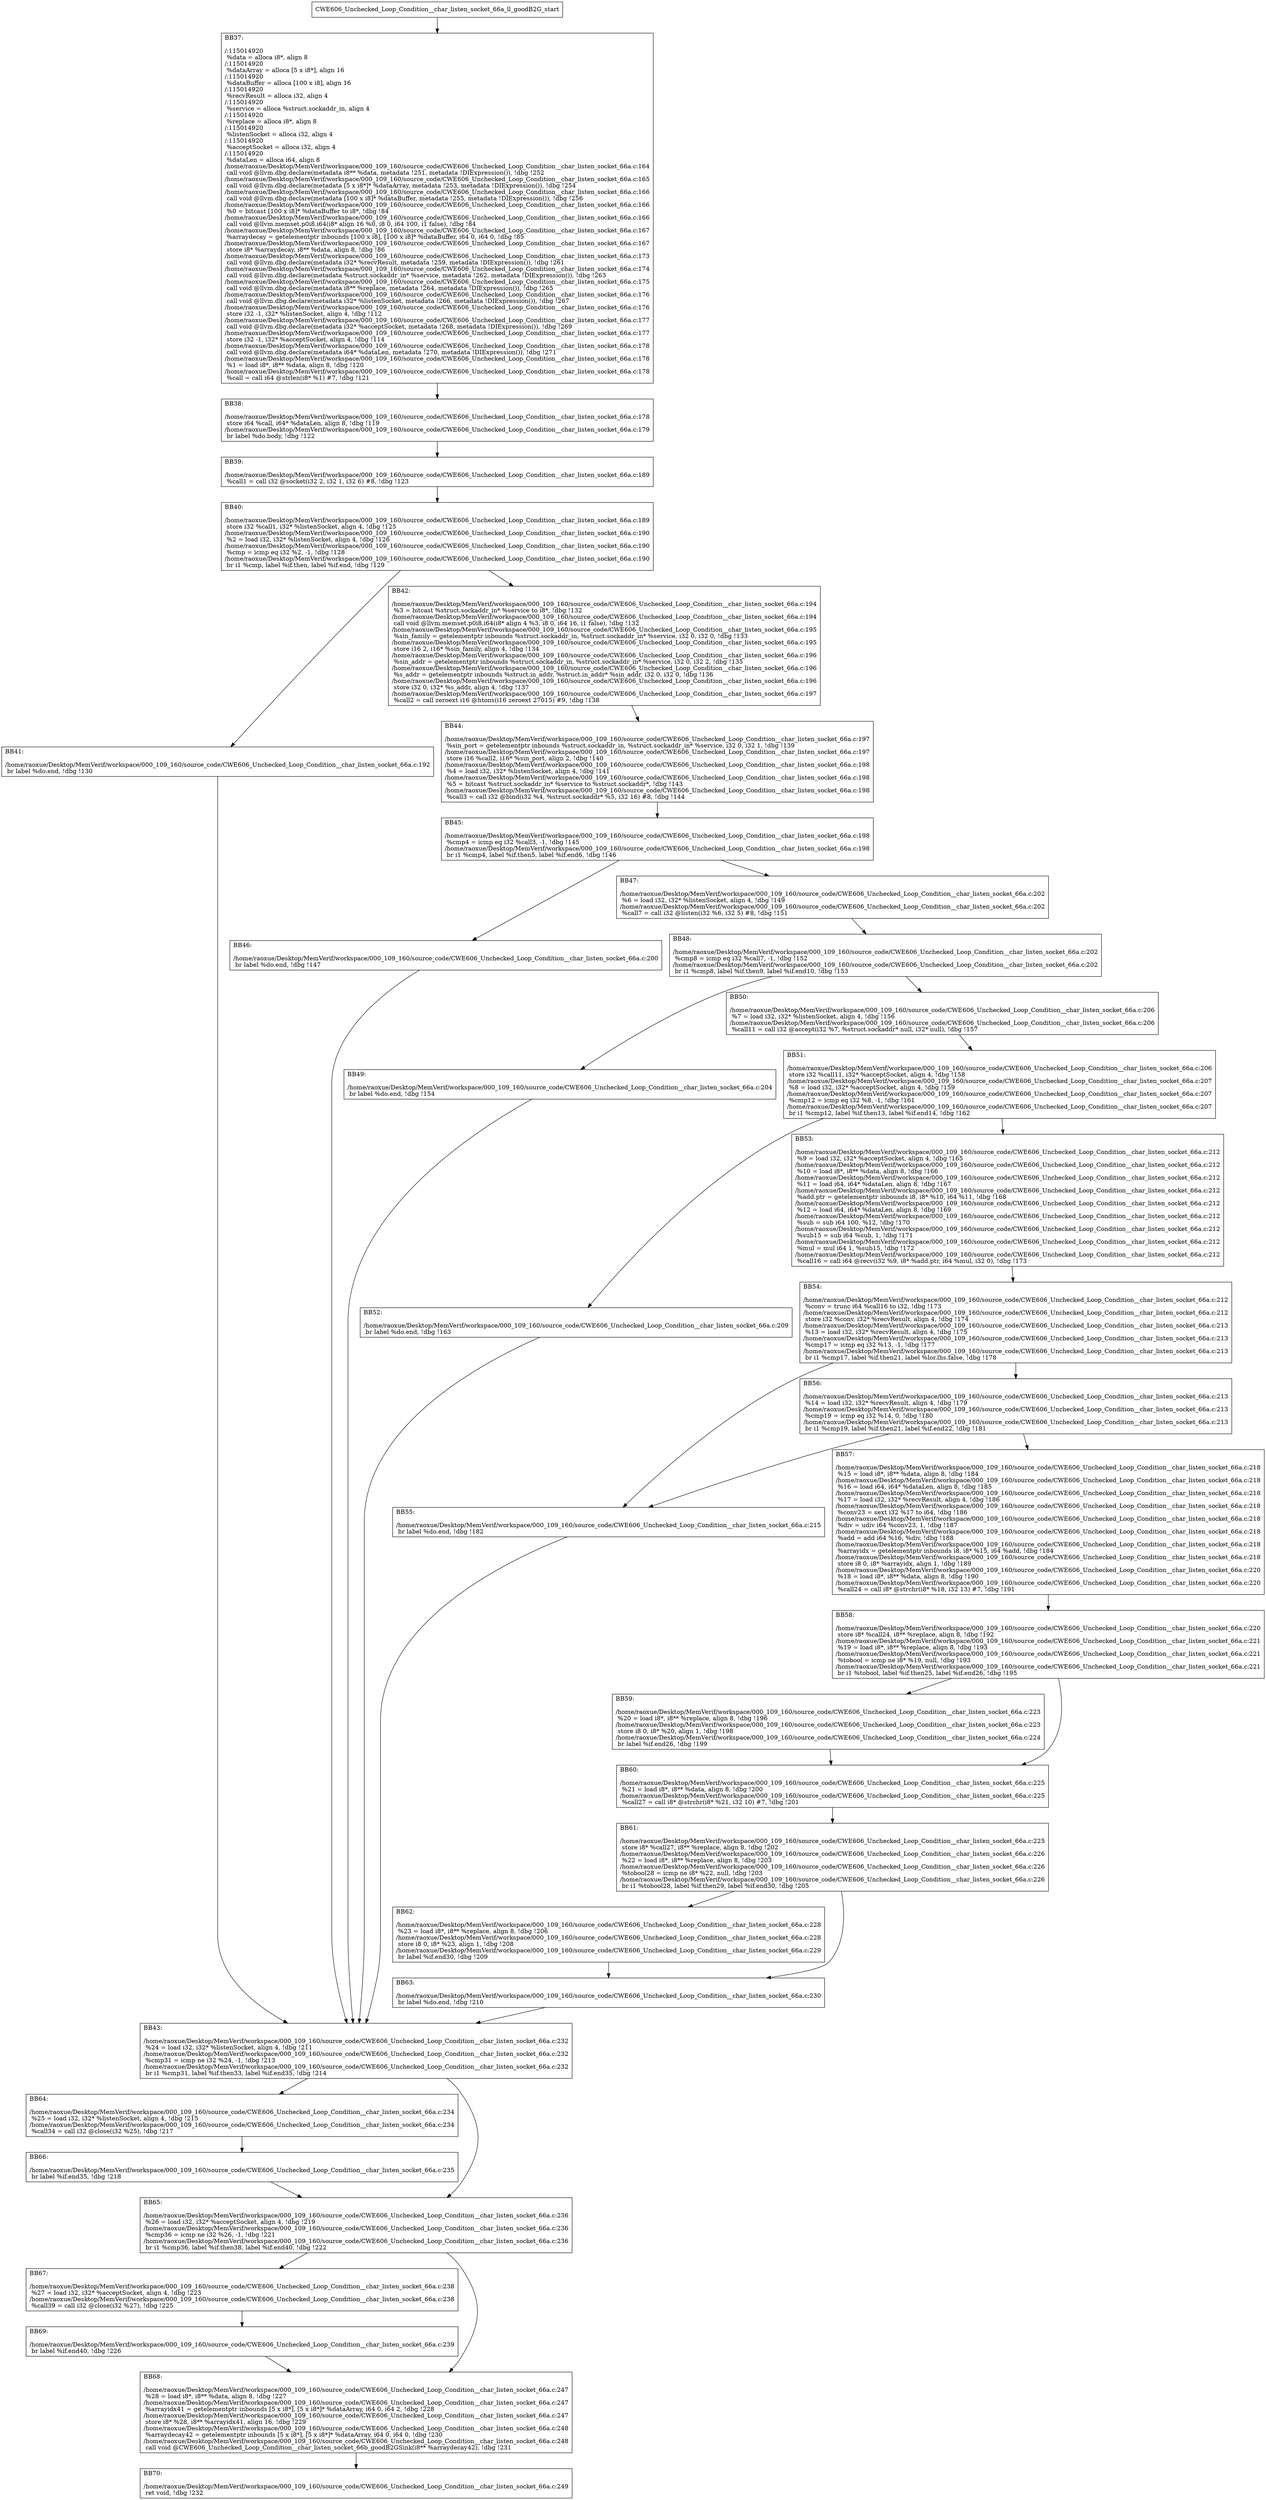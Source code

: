 digraph "CFG for'CWE606_Unchecked_Loop_Condition__char_listen_socket_66a_ll_goodB2G' function" {
	BBCWE606_Unchecked_Loop_Condition__char_listen_socket_66a_ll_goodB2G_start[shape=record,label="{CWE606_Unchecked_Loop_Condition__char_listen_socket_66a_ll_goodB2G_start}"];
	BBCWE606_Unchecked_Loop_Condition__char_listen_socket_66a_ll_goodB2G_start-> CWE606_Unchecked_Loop_Condition__char_listen_socket_66a_ll_goodB2GBB37;
	CWE606_Unchecked_Loop_Condition__char_listen_socket_66a_ll_goodB2GBB37 [shape=record, label="{BB37:\l\l/:115014920\l
  %data = alloca i8*, align 8\l
/:115014920\l
  %dataArray = alloca [5 x i8*], align 16\l
/:115014920\l
  %dataBuffer = alloca [100 x i8], align 16\l
/:115014920\l
  %recvResult = alloca i32, align 4\l
/:115014920\l
  %service = alloca %struct.sockaddr_in, align 4\l
/:115014920\l
  %replace = alloca i8*, align 8\l
/:115014920\l
  %listenSocket = alloca i32, align 4\l
/:115014920\l
  %acceptSocket = alloca i32, align 4\l
/:115014920\l
  %dataLen = alloca i64, align 8\l
/home/raoxue/Desktop/MemVerif/workspace/000_109_160/source_code/CWE606_Unchecked_Loop_Condition__char_listen_socket_66a.c:164\l
  call void @llvm.dbg.declare(metadata i8** %data, metadata !251, metadata !DIExpression()), !dbg !252\l
/home/raoxue/Desktop/MemVerif/workspace/000_109_160/source_code/CWE606_Unchecked_Loop_Condition__char_listen_socket_66a.c:165\l
  call void @llvm.dbg.declare(metadata [5 x i8*]* %dataArray, metadata !253, metadata !DIExpression()), !dbg !254\l
/home/raoxue/Desktop/MemVerif/workspace/000_109_160/source_code/CWE606_Unchecked_Loop_Condition__char_listen_socket_66a.c:166\l
  call void @llvm.dbg.declare(metadata [100 x i8]* %dataBuffer, metadata !255, metadata !DIExpression()), !dbg !256\l
/home/raoxue/Desktop/MemVerif/workspace/000_109_160/source_code/CWE606_Unchecked_Loop_Condition__char_listen_socket_66a.c:166\l
  %0 = bitcast [100 x i8]* %dataBuffer to i8*, !dbg !84\l
/home/raoxue/Desktop/MemVerif/workspace/000_109_160/source_code/CWE606_Unchecked_Loop_Condition__char_listen_socket_66a.c:166\l
  call void @llvm.memset.p0i8.i64(i8* align 16 %0, i8 0, i64 100, i1 false), !dbg !84\l
/home/raoxue/Desktop/MemVerif/workspace/000_109_160/source_code/CWE606_Unchecked_Loop_Condition__char_listen_socket_66a.c:167\l
  %arraydecay = getelementptr inbounds [100 x i8], [100 x i8]* %dataBuffer, i64 0, i64 0, !dbg !85\l
/home/raoxue/Desktop/MemVerif/workspace/000_109_160/source_code/CWE606_Unchecked_Loop_Condition__char_listen_socket_66a.c:167\l
  store i8* %arraydecay, i8** %data, align 8, !dbg !86\l
/home/raoxue/Desktop/MemVerif/workspace/000_109_160/source_code/CWE606_Unchecked_Loop_Condition__char_listen_socket_66a.c:173\l
  call void @llvm.dbg.declare(metadata i32* %recvResult, metadata !259, metadata !DIExpression()), !dbg !261\l
/home/raoxue/Desktop/MemVerif/workspace/000_109_160/source_code/CWE606_Unchecked_Loop_Condition__char_listen_socket_66a.c:174\l
  call void @llvm.dbg.declare(metadata %struct.sockaddr_in* %service, metadata !262, metadata !DIExpression()), !dbg !263\l
/home/raoxue/Desktop/MemVerif/workspace/000_109_160/source_code/CWE606_Unchecked_Loop_Condition__char_listen_socket_66a.c:175\l
  call void @llvm.dbg.declare(metadata i8** %replace, metadata !264, metadata !DIExpression()), !dbg !265\l
/home/raoxue/Desktop/MemVerif/workspace/000_109_160/source_code/CWE606_Unchecked_Loop_Condition__char_listen_socket_66a.c:176\l
  call void @llvm.dbg.declare(metadata i32* %listenSocket, metadata !266, metadata !DIExpression()), !dbg !267\l
/home/raoxue/Desktop/MemVerif/workspace/000_109_160/source_code/CWE606_Unchecked_Loop_Condition__char_listen_socket_66a.c:176\l
  store i32 -1, i32* %listenSocket, align 4, !dbg !112\l
/home/raoxue/Desktop/MemVerif/workspace/000_109_160/source_code/CWE606_Unchecked_Loop_Condition__char_listen_socket_66a.c:177\l
  call void @llvm.dbg.declare(metadata i32* %acceptSocket, metadata !268, metadata !DIExpression()), !dbg !269\l
/home/raoxue/Desktop/MemVerif/workspace/000_109_160/source_code/CWE606_Unchecked_Loop_Condition__char_listen_socket_66a.c:177\l
  store i32 -1, i32* %acceptSocket, align 4, !dbg !114\l
/home/raoxue/Desktop/MemVerif/workspace/000_109_160/source_code/CWE606_Unchecked_Loop_Condition__char_listen_socket_66a.c:178\l
  call void @llvm.dbg.declare(metadata i64* %dataLen, metadata !270, metadata !DIExpression()), !dbg !271\l
/home/raoxue/Desktop/MemVerif/workspace/000_109_160/source_code/CWE606_Unchecked_Loop_Condition__char_listen_socket_66a.c:178\l
  %1 = load i8*, i8** %data, align 8, !dbg !120\l
/home/raoxue/Desktop/MemVerif/workspace/000_109_160/source_code/CWE606_Unchecked_Loop_Condition__char_listen_socket_66a.c:178\l
  %call = call i64 @strlen(i8* %1) #7, !dbg !121\l
}"];
	CWE606_Unchecked_Loop_Condition__char_listen_socket_66a_ll_goodB2GBB37-> CWE606_Unchecked_Loop_Condition__char_listen_socket_66a_ll_goodB2GBB38;
	CWE606_Unchecked_Loop_Condition__char_listen_socket_66a_ll_goodB2GBB38 [shape=record, label="{BB38:\l\l/home/raoxue/Desktop/MemVerif/workspace/000_109_160/source_code/CWE606_Unchecked_Loop_Condition__char_listen_socket_66a.c:178\l
  store i64 %call, i64* %dataLen, align 8, !dbg !119\l
/home/raoxue/Desktop/MemVerif/workspace/000_109_160/source_code/CWE606_Unchecked_Loop_Condition__char_listen_socket_66a.c:179\l
  br label %do.body, !dbg !122\l
}"];
	CWE606_Unchecked_Loop_Condition__char_listen_socket_66a_ll_goodB2GBB38-> CWE606_Unchecked_Loop_Condition__char_listen_socket_66a_ll_goodB2GBB39;
	CWE606_Unchecked_Loop_Condition__char_listen_socket_66a_ll_goodB2GBB39 [shape=record, label="{BB39:\l\l/home/raoxue/Desktop/MemVerif/workspace/000_109_160/source_code/CWE606_Unchecked_Loop_Condition__char_listen_socket_66a.c:189\l
  %call1 = call i32 @socket(i32 2, i32 1, i32 6) #8, !dbg !123\l
}"];
	CWE606_Unchecked_Loop_Condition__char_listen_socket_66a_ll_goodB2GBB39-> CWE606_Unchecked_Loop_Condition__char_listen_socket_66a_ll_goodB2GBB40;
	CWE606_Unchecked_Loop_Condition__char_listen_socket_66a_ll_goodB2GBB40 [shape=record, label="{BB40:\l\l/home/raoxue/Desktop/MemVerif/workspace/000_109_160/source_code/CWE606_Unchecked_Loop_Condition__char_listen_socket_66a.c:189\l
  store i32 %call1, i32* %listenSocket, align 4, !dbg !125\l
/home/raoxue/Desktop/MemVerif/workspace/000_109_160/source_code/CWE606_Unchecked_Loop_Condition__char_listen_socket_66a.c:190\l
  %2 = load i32, i32* %listenSocket, align 4, !dbg !126\l
/home/raoxue/Desktop/MemVerif/workspace/000_109_160/source_code/CWE606_Unchecked_Loop_Condition__char_listen_socket_66a.c:190\l
  %cmp = icmp eq i32 %2, -1, !dbg !128\l
/home/raoxue/Desktop/MemVerif/workspace/000_109_160/source_code/CWE606_Unchecked_Loop_Condition__char_listen_socket_66a.c:190\l
  br i1 %cmp, label %if.then, label %if.end, !dbg !129\l
}"];
	CWE606_Unchecked_Loop_Condition__char_listen_socket_66a_ll_goodB2GBB40-> CWE606_Unchecked_Loop_Condition__char_listen_socket_66a_ll_goodB2GBB41;
	CWE606_Unchecked_Loop_Condition__char_listen_socket_66a_ll_goodB2GBB40-> CWE606_Unchecked_Loop_Condition__char_listen_socket_66a_ll_goodB2GBB42;
	CWE606_Unchecked_Loop_Condition__char_listen_socket_66a_ll_goodB2GBB41 [shape=record, label="{BB41:\l\l/home/raoxue/Desktop/MemVerif/workspace/000_109_160/source_code/CWE606_Unchecked_Loop_Condition__char_listen_socket_66a.c:192\l
  br label %do.end, !dbg !130\l
}"];
	CWE606_Unchecked_Loop_Condition__char_listen_socket_66a_ll_goodB2GBB41-> CWE606_Unchecked_Loop_Condition__char_listen_socket_66a_ll_goodB2GBB43;
	CWE606_Unchecked_Loop_Condition__char_listen_socket_66a_ll_goodB2GBB42 [shape=record, label="{BB42:\l\l/home/raoxue/Desktop/MemVerif/workspace/000_109_160/source_code/CWE606_Unchecked_Loop_Condition__char_listen_socket_66a.c:194\l
  %3 = bitcast %struct.sockaddr_in* %service to i8*, !dbg !132\l
/home/raoxue/Desktop/MemVerif/workspace/000_109_160/source_code/CWE606_Unchecked_Loop_Condition__char_listen_socket_66a.c:194\l
  call void @llvm.memset.p0i8.i64(i8* align 4 %3, i8 0, i64 16, i1 false), !dbg !132\l
/home/raoxue/Desktop/MemVerif/workspace/000_109_160/source_code/CWE606_Unchecked_Loop_Condition__char_listen_socket_66a.c:195\l
  %sin_family = getelementptr inbounds %struct.sockaddr_in, %struct.sockaddr_in* %service, i32 0, i32 0, !dbg !133\l
/home/raoxue/Desktop/MemVerif/workspace/000_109_160/source_code/CWE606_Unchecked_Loop_Condition__char_listen_socket_66a.c:195\l
  store i16 2, i16* %sin_family, align 4, !dbg !134\l
/home/raoxue/Desktop/MemVerif/workspace/000_109_160/source_code/CWE606_Unchecked_Loop_Condition__char_listen_socket_66a.c:196\l
  %sin_addr = getelementptr inbounds %struct.sockaddr_in, %struct.sockaddr_in* %service, i32 0, i32 2, !dbg !135\l
/home/raoxue/Desktop/MemVerif/workspace/000_109_160/source_code/CWE606_Unchecked_Loop_Condition__char_listen_socket_66a.c:196\l
  %s_addr = getelementptr inbounds %struct.in_addr, %struct.in_addr* %sin_addr, i32 0, i32 0, !dbg !136\l
/home/raoxue/Desktop/MemVerif/workspace/000_109_160/source_code/CWE606_Unchecked_Loop_Condition__char_listen_socket_66a.c:196\l
  store i32 0, i32* %s_addr, align 4, !dbg !137\l
/home/raoxue/Desktop/MemVerif/workspace/000_109_160/source_code/CWE606_Unchecked_Loop_Condition__char_listen_socket_66a.c:197\l
  %call2 = call zeroext i16 @htons(i16 zeroext 27015) #9, !dbg !138\l
}"];
	CWE606_Unchecked_Loop_Condition__char_listen_socket_66a_ll_goodB2GBB42-> CWE606_Unchecked_Loop_Condition__char_listen_socket_66a_ll_goodB2GBB44;
	CWE606_Unchecked_Loop_Condition__char_listen_socket_66a_ll_goodB2GBB44 [shape=record, label="{BB44:\l\l/home/raoxue/Desktop/MemVerif/workspace/000_109_160/source_code/CWE606_Unchecked_Loop_Condition__char_listen_socket_66a.c:197\l
  %sin_port = getelementptr inbounds %struct.sockaddr_in, %struct.sockaddr_in* %service, i32 0, i32 1, !dbg !139\l
/home/raoxue/Desktop/MemVerif/workspace/000_109_160/source_code/CWE606_Unchecked_Loop_Condition__char_listen_socket_66a.c:197\l
  store i16 %call2, i16* %sin_port, align 2, !dbg !140\l
/home/raoxue/Desktop/MemVerif/workspace/000_109_160/source_code/CWE606_Unchecked_Loop_Condition__char_listen_socket_66a.c:198\l
  %4 = load i32, i32* %listenSocket, align 4, !dbg !141\l
/home/raoxue/Desktop/MemVerif/workspace/000_109_160/source_code/CWE606_Unchecked_Loop_Condition__char_listen_socket_66a.c:198\l
  %5 = bitcast %struct.sockaddr_in* %service to %struct.sockaddr*, !dbg !143\l
/home/raoxue/Desktop/MemVerif/workspace/000_109_160/source_code/CWE606_Unchecked_Loop_Condition__char_listen_socket_66a.c:198\l
  %call3 = call i32 @bind(i32 %4, %struct.sockaddr* %5, i32 16) #8, !dbg !144\l
}"];
	CWE606_Unchecked_Loop_Condition__char_listen_socket_66a_ll_goodB2GBB44-> CWE606_Unchecked_Loop_Condition__char_listen_socket_66a_ll_goodB2GBB45;
	CWE606_Unchecked_Loop_Condition__char_listen_socket_66a_ll_goodB2GBB45 [shape=record, label="{BB45:\l\l/home/raoxue/Desktop/MemVerif/workspace/000_109_160/source_code/CWE606_Unchecked_Loop_Condition__char_listen_socket_66a.c:198\l
  %cmp4 = icmp eq i32 %call3, -1, !dbg !145\l
/home/raoxue/Desktop/MemVerif/workspace/000_109_160/source_code/CWE606_Unchecked_Loop_Condition__char_listen_socket_66a.c:198\l
  br i1 %cmp4, label %if.then5, label %if.end6, !dbg !146\l
}"];
	CWE606_Unchecked_Loop_Condition__char_listen_socket_66a_ll_goodB2GBB45-> CWE606_Unchecked_Loop_Condition__char_listen_socket_66a_ll_goodB2GBB46;
	CWE606_Unchecked_Loop_Condition__char_listen_socket_66a_ll_goodB2GBB45-> CWE606_Unchecked_Loop_Condition__char_listen_socket_66a_ll_goodB2GBB47;
	CWE606_Unchecked_Loop_Condition__char_listen_socket_66a_ll_goodB2GBB46 [shape=record, label="{BB46:\l\l/home/raoxue/Desktop/MemVerif/workspace/000_109_160/source_code/CWE606_Unchecked_Loop_Condition__char_listen_socket_66a.c:200\l
  br label %do.end, !dbg !147\l
}"];
	CWE606_Unchecked_Loop_Condition__char_listen_socket_66a_ll_goodB2GBB46-> CWE606_Unchecked_Loop_Condition__char_listen_socket_66a_ll_goodB2GBB43;
	CWE606_Unchecked_Loop_Condition__char_listen_socket_66a_ll_goodB2GBB47 [shape=record, label="{BB47:\l\l/home/raoxue/Desktop/MemVerif/workspace/000_109_160/source_code/CWE606_Unchecked_Loop_Condition__char_listen_socket_66a.c:202\l
  %6 = load i32, i32* %listenSocket, align 4, !dbg !149\l
/home/raoxue/Desktop/MemVerif/workspace/000_109_160/source_code/CWE606_Unchecked_Loop_Condition__char_listen_socket_66a.c:202\l
  %call7 = call i32 @listen(i32 %6, i32 5) #8, !dbg !151\l
}"];
	CWE606_Unchecked_Loop_Condition__char_listen_socket_66a_ll_goodB2GBB47-> CWE606_Unchecked_Loop_Condition__char_listen_socket_66a_ll_goodB2GBB48;
	CWE606_Unchecked_Loop_Condition__char_listen_socket_66a_ll_goodB2GBB48 [shape=record, label="{BB48:\l\l/home/raoxue/Desktop/MemVerif/workspace/000_109_160/source_code/CWE606_Unchecked_Loop_Condition__char_listen_socket_66a.c:202\l
  %cmp8 = icmp eq i32 %call7, -1, !dbg !152\l
/home/raoxue/Desktop/MemVerif/workspace/000_109_160/source_code/CWE606_Unchecked_Loop_Condition__char_listen_socket_66a.c:202\l
  br i1 %cmp8, label %if.then9, label %if.end10, !dbg !153\l
}"];
	CWE606_Unchecked_Loop_Condition__char_listen_socket_66a_ll_goodB2GBB48-> CWE606_Unchecked_Loop_Condition__char_listen_socket_66a_ll_goodB2GBB49;
	CWE606_Unchecked_Loop_Condition__char_listen_socket_66a_ll_goodB2GBB48-> CWE606_Unchecked_Loop_Condition__char_listen_socket_66a_ll_goodB2GBB50;
	CWE606_Unchecked_Loop_Condition__char_listen_socket_66a_ll_goodB2GBB49 [shape=record, label="{BB49:\l\l/home/raoxue/Desktop/MemVerif/workspace/000_109_160/source_code/CWE606_Unchecked_Loop_Condition__char_listen_socket_66a.c:204\l
  br label %do.end, !dbg !154\l
}"];
	CWE606_Unchecked_Loop_Condition__char_listen_socket_66a_ll_goodB2GBB49-> CWE606_Unchecked_Loop_Condition__char_listen_socket_66a_ll_goodB2GBB43;
	CWE606_Unchecked_Loop_Condition__char_listen_socket_66a_ll_goodB2GBB50 [shape=record, label="{BB50:\l\l/home/raoxue/Desktop/MemVerif/workspace/000_109_160/source_code/CWE606_Unchecked_Loop_Condition__char_listen_socket_66a.c:206\l
  %7 = load i32, i32* %listenSocket, align 4, !dbg !156\l
/home/raoxue/Desktop/MemVerif/workspace/000_109_160/source_code/CWE606_Unchecked_Loop_Condition__char_listen_socket_66a.c:206\l
  %call11 = call i32 @accept(i32 %7, %struct.sockaddr* null, i32* null), !dbg !157\l
}"];
	CWE606_Unchecked_Loop_Condition__char_listen_socket_66a_ll_goodB2GBB50-> CWE606_Unchecked_Loop_Condition__char_listen_socket_66a_ll_goodB2GBB51;
	CWE606_Unchecked_Loop_Condition__char_listen_socket_66a_ll_goodB2GBB51 [shape=record, label="{BB51:\l\l/home/raoxue/Desktop/MemVerif/workspace/000_109_160/source_code/CWE606_Unchecked_Loop_Condition__char_listen_socket_66a.c:206\l
  store i32 %call11, i32* %acceptSocket, align 4, !dbg !158\l
/home/raoxue/Desktop/MemVerif/workspace/000_109_160/source_code/CWE606_Unchecked_Loop_Condition__char_listen_socket_66a.c:207\l
  %8 = load i32, i32* %acceptSocket, align 4, !dbg !159\l
/home/raoxue/Desktop/MemVerif/workspace/000_109_160/source_code/CWE606_Unchecked_Loop_Condition__char_listen_socket_66a.c:207\l
  %cmp12 = icmp eq i32 %8, -1, !dbg !161\l
/home/raoxue/Desktop/MemVerif/workspace/000_109_160/source_code/CWE606_Unchecked_Loop_Condition__char_listen_socket_66a.c:207\l
  br i1 %cmp12, label %if.then13, label %if.end14, !dbg !162\l
}"];
	CWE606_Unchecked_Loop_Condition__char_listen_socket_66a_ll_goodB2GBB51-> CWE606_Unchecked_Loop_Condition__char_listen_socket_66a_ll_goodB2GBB52;
	CWE606_Unchecked_Loop_Condition__char_listen_socket_66a_ll_goodB2GBB51-> CWE606_Unchecked_Loop_Condition__char_listen_socket_66a_ll_goodB2GBB53;
	CWE606_Unchecked_Loop_Condition__char_listen_socket_66a_ll_goodB2GBB52 [shape=record, label="{BB52:\l\l/home/raoxue/Desktop/MemVerif/workspace/000_109_160/source_code/CWE606_Unchecked_Loop_Condition__char_listen_socket_66a.c:209\l
  br label %do.end, !dbg !163\l
}"];
	CWE606_Unchecked_Loop_Condition__char_listen_socket_66a_ll_goodB2GBB52-> CWE606_Unchecked_Loop_Condition__char_listen_socket_66a_ll_goodB2GBB43;
	CWE606_Unchecked_Loop_Condition__char_listen_socket_66a_ll_goodB2GBB53 [shape=record, label="{BB53:\l\l/home/raoxue/Desktop/MemVerif/workspace/000_109_160/source_code/CWE606_Unchecked_Loop_Condition__char_listen_socket_66a.c:212\l
  %9 = load i32, i32* %acceptSocket, align 4, !dbg !165\l
/home/raoxue/Desktop/MemVerif/workspace/000_109_160/source_code/CWE606_Unchecked_Loop_Condition__char_listen_socket_66a.c:212\l
  %10 = load i8*, i8** %data, align 8, !dbg !166\l
/home/raoxue/Desktop/MemVerif/workspace/000_109_160/source_code/CWE606_Unchecked_Loop_Condition__char_listen_socket_66a.c:212\l
  %11 = load i64, i64* %dataLen, align 8, !dbg !167\l
/home/raoxue/Desktop/MemVerif/workspace/000_109_160/source_code/CWE606_Unchecked_Loop_Condition__char_listen_socket_66a.c:212\l
  %add.ptr = getelementptr inbounds i8, i8* %10, i64 %11, !dbg !168\l
/home/raoxue/Desktop/MemVerif/workspace/000_109_160/source_code/CWE606_Unchecked_Loop_Condition__char_listen_socket_66a.c:212\l
  %12 = load i64, i64* %dataLen, align 8, !dbg !169\l
/home/raoxue/Desktop/MemVerif/workspace/000_109_160/source_code/CWE606_Unchecked_Loop_Condition__char_listen_socket_66a.c:212\l
  %sub = sub i64 100, %12, !dbg !170\l
/home/raoxue/Desktop/MemVerif/workspace/000_109_160/source_code/CWE606_Unchecked_Loop_Condition__char_listen_socket_66a.c:212\l
  %sub15 = sub i64 %sub, 1, !dbg !171\l
/home/raoxue/Desktop/MemVerif/workspace/000_109_160/source_code/CWE606_Unchecked_Loop_Condition__char_listen_socket_66a.c:212\l
  %mul = mul i64 1, %sub15, !dbg !172\l
/home/raoxue/Desktop/MemVerif/workspace/000_109_160/source_code/CWE606_Unchecked_Loop_Condition__char_listen_socket_66a.c:212\l
  %call16 = call i64 @recv(i32 %9, i8* %add.ptr, i64 %mul, i32 0), !dbg !173\l
}"];
	CWE606_Unchecked_Loop_Condition__char_listen_socket_66a_ll_goodB2GBB53-> CWE606_Unchecked_Loop_Condition__char_listen_socket_66a_ll_goodB2GBB54;
	CWE606_Unchecked_Loop_Condition__char_listen_socket_66a_ll_goodB2GBB54 [shape=record, label="{BB54:\l\l/home/raoxue/Desktop/MemVerif/workspace/000_109_160/source_code/CWE606_Unchecked_Loop_Condition__char_listen_socket_66a.c:212\l
  %conv = trunc i64 %call16 to i32, !dbg !173\l
/home/raoxue/Desktop/MemVerif/workspace/000_109_160/source_code/CWE606_Unchecked_Loop_Condition__char_listen_socket_66a.c:212\l
  store i32 %conv, i32* %recvResult, align 4, !dbg !174\l
/home/raoxue/Desktop/MemVerif/workspace/000_109_160/source_code/CWE606_Unchecked_Loop_Condition__char_listen_socket_66a.c:213\l
  %13 = load i32, i32* %recvResult, align 4, !dbg !175\l
/home/raoxue/Desktop/MemVerif/workspace/000_109_160/source_code/CWE606_Unchecked_Loop_Condition__char_listen_socket_66a.c:213\l
  %cmp17 = icmp eq i32 %13, -1, !dbg !177\l
/home/raoxue/Desktop/MemVerif/workspace/000_109_160/source_code/CWE606_Unchecked_Loop_Condition__char_listen_socket_66a.c:213\l
  br i1 %cmp17, label %if.then21, label %lor.lhs.false, !dbg !178\l
}"];
	CWE606_Unchecked_Loop_Condition__char_listen_socket_66a_ll_goodB2GBB54-> CWE606_Unchecked_Loop_Condition__char_listen_socket_66a_ll_goodB2GBB55;
	CWE606_Unchecked_Loop_Condition__char_listen_socket_66a_ll_goodB2GBB54-> CWE606_Unchecked_Loop_Condition__char_listen_socket_66a_ll_goodB2GBB56;
	CWE606_Unchecked_Loop_Condition__char_listen_socket_66a_ll_goodB2GBB56 [shape=record, label="{BB56:\l\l/home/raoxue/Desktop/MemVerif/workspace/000_109_160/source_code/CWE606_Unchecked_Loop_Condition__char_listen_socket_66a.c:213\l
  %14 = load i32, i32* %recvResult, align 4, !dbg !179\l
/home/raoxue/Desktop/MemVerif/workspace/000_109_160/source_code/CWE606_Unchecked_Loop_Condition__char_listen_socket_66a.c:213\l
  %cmp19 = icmp eq i32 %14, 0, !dbg !180\l
/home/raoxue/Desktop/MemVerif/workspace/000_109_160/source_code/CWE606_Unchecked_Loop_Condition__char_listen_socket_66a.c:213\l
  br i1 %cmp19, label %if.then21, label %if.end22, !dbg !181\l
}"];
	CWE606_Unchecked_Loop_Condition__char_listen_socket_66a_ll_goodB2GBB56-> CWE606_Unchecked_Loop_Condition__char_listen_socket_66a_ll_goodB2GBB55;
	CWE606_Unchecked_Loop_Condition__char_listen_socket_66a_ll_goodB2GBB56-> CWE606_Unchecked_Loop_Condition__char_listen_socket_66a_ll_goodB2GBB57;
	CWE606_Unchecked_Loop_Condition__char_listen_socket_66a_ll_goodB2GBB55 [shape=record, label="{BB55:\l\l/home/raoxue/Desktop/MemVerif/workspace/000_109_160/source_code/CWE606_Unchecked_Loop_Condition__char_listen_socket_66a.c:215\l
  br label %do.end, !dbg !182\l
}"];
	CWE606_Unchecked_Loop_Condition__char_listen_socket_66a_ll_goodB2GBB55-> CWE606_Unchecked_Loop_Condition__char_listen_socket_66a_ll_goodB2GBB43;
	CWE606_Unchecked_Loop_Condition__char_listen_socket_66a_ll_goodB2GBB57 [shape=record, label="{BB57:\l\l/home/raoxue/Desktop/MemVerif/workspace/000_109_160/source_code/CWE606_Unchecked_Loop_Condition__char_listen_socket_66a.c:218\l
  %15 = load i8*, i8** %data, align 8, !dbg !184\l
/home/raoxue/Desktop/MemVerif/workspace/000_109_160/source_code/CWE606_Unchecked_Loop_Condition__char_listen_socket_66a.c:218\l
  %16 = load i64, i64* %dataLen, align 8, !dbg !185\l
/home/raoxue/Desktop/MemVerif/workspace/000_109_160/source_code/CWE606_Unchecked_Loop_Condition__char_listen_socket_66a.c:218\l
  %17 = load i32, i32* %recvResult, align 4, !dbg !186\l
/home/raoxue/Desktop/MemVerif/workspace/000_109_160/source_code/CWE606_Unchecked_Loop_Condition__char_listen_socket_66a.c:218\l
  %conv23 = sext i32 %17 to i64, !dbg !186\l
/home/raoxue/Desktop/MemVerif/workspace/000_109_160/source_code/CWE606_Unchecked_Loop_Condition__char_listen_socket_66a.c:218\l
  %div = udiv i64 %conv23, 1, !dbg !187\l
/home/raoxue/Desktop/MemVerif/workspace/000_109_160/source_code/CWE606_Unchecked_Loop_Condition__char_listen_socket_66a.c:218\l
  %add = add i64 %16, %div, !dbg !188\l
/home/raoxue/Desktop/MemVerif/workspace/000_109_160/source_code/CWE606_Unchecked_Loop_Condition__char_listen_socket_66a.c:218\l
  %arrayidx = getelementptr inbounds i8, i8* %15, i64 %add, !dbg !184\l
/home/raoxue/Desktop/MemVerif/workspace/000_109_160/source_code/CWE606_Unchecked_Loop_Condition__char_listen_socket_66a.c:218\l
  store i8 0, i8* %arrayidx, align 1, !dbg !189\l
/home/raoxue/Desktop/MemVerif/workspace/000_109_160/source_code/CWE606_Unchecked_Loop_Condition__char_listen_socket_66a.c:220\l
  %18 = load i8*, i8** %data, align 8, !dbg !190\l
/home/raoxue/Desktop/MemVerif/workspace/000_109_160/source_code/CWE606_Unchecked_Loop_Condition__char_listen_socket_66a.c:220\l
  %call24 = call i8* @strchr(i8* %18, i32 13) #7, !dbg !191\l
}"];
	CWE606_Unchecked_Loop_Condition__char_listen_socket_66a_ll_goodB2GBB57-> CWE606_Unchecked_Loop_Condition__char_listen_socket_66a_ll_goodB2GBB58;
	CWE606_Unchecked_Loop_Condition__char_listen_socket_66a_ll_goodB2GBB58 [shape=record, label="{BB58:\l\l/home/raoxue/Desktop/MemVerif/workspace/000_109_160/source_code/CWE606_Unchecked_Loop_Condition__char_listen_socket_66a.c:220\l
  store i8* %call24, i8** %replace, align 8, !dbg !192\l
/home/raoxue/Desktop/MemVerif/workspace/000_109_160/source_code/CWE606_Unchecked_Loop_Condition__char_listen_socket_66a.c:221\l
  %19 = load i8*, i8** %replace, align 8, !dbg !193\l
/home/raoxue/Desktop/MemVerif/workspace/000_109_160/source_code/CWE606_Unchecked_Loop_Condition__char_listen_socket_66a.c:221\l
  %tobool = icmp ne i8* %19, null, !dbg !193\l
/home/raoxue/Desktop/MemVerif/workspace/000_109_160/source_code/CWE606_Unchecked_Loop_Condition__char_listen_socket_66a.c:221\l
  br i1 %tobool, label %if.then25, label %if.end26, !dbg !195\l
}"];
	CWE606_Unchecked_Loop_Condition__char_listen_socket_66a_ll_goodB2GBB58-> CWE606_Unchecked_Loop_Condition__char_listen_socket_66a_ll_goodB2GBB59;
	CWE606_Unchecked_Loop_Condition__char_listen_socket_66a_ll_goodB2GBB58-> CWE606_Unchecked_Loop_Condition__char_listen_socket_66a_ll_goodB2GBB60;
	CWE606_Unchecked_Loop_Condition__char_listen_socket_66a_ll_goodB2GBB59 [shape=record, label="{BB59:\l\l/home/raoxue/Desktop/MemVerif/workspace/000_109_160/source_code/CWE606_Unchecked_Loop_Condition__char_listen_socket_66a.c:223\l
  %20 = load i8*, i8** %replace, align 8, !dbg !196\l
/home/raoxue/Desktop/MemVerif/workspace/000_109_160/source_code/CWE606_Unchecked_Loop_Condition__char_listen_socket_66a.c:223\l
  store i8 0, i8* %20, align 1, !dbg !198\l
/home/raoxue/Desktop/MemVerif/workspace/000_109_160/source_code/CWE606_Unchecked_Loop_Condition__char_listen_socket_66a.c:224\l
  br label %if.end26, !dbg !199\l
}"];
	CWE606_Unchecked_Loop_Condition__char_listen_socket_66a_ll_goodB2GBB59-> CWE606_Unchecked_Loop_Condition__char_listen_socket_66a_ll_goodB2GBB60;
	CWE606_Unchecked_Loop_Condition__char_listen_socket_66a_ll_goodB2GBB60 [shape=record, label="{BB60:\l\l/home/raoxue/Desktop/MemVerif/workspace/000_109_160/source_code/CWE606_Unchecked_Loop_Condition__char_listen_socket_66a.c:225\l
  %21 = load i8*, i8** %data, align 8, !dbg !200\l
/home/raoxue/Desktop/MemVerif/workspace/000_109_160/source_code/CWE606_Unchecked_Loop_Condition__char_listen_socket_66a.c:225\l
  %call27 = call i8* @strchr(i8* %21, i32 10) #7, !dbg !201\l
}"];
	CWE606_Unchecked_Loop_Condition__char_listen_socket_66a_ll_goodB2GBB60-> CWE606_Unchecked_Loop_Condition__char_listen_socket_66a_ll_goodB2GBB61;
	CWE606_Unchecked_Loop_Condition__char_listen_socket_66a_ll_goodB2GBB61 [shape=record, label="{BB61:\l\l/home/raoxue/Desktop/MemVerif/workspace/000_109_160/source_code/CWE606_Unchecked_Loop_Condition__char_listen_socket_66a.c:225\l
  store i8* %call27, i8** %replace, align 8, !dbg !202\l
/home/raoxue/Desktop/MemVerif/workspace/000_109_160/source_code/CWE606_Unchecked_Loop_Condition__char_listen_socket_66a.c:226\l
  %22 = load i8*, i8** %replace, align 8, !dbg !203\l
/home/raoxue/Desktop/MemVerif/workspace/000_109_160/source_code/CWE606_Unchecked_Loop_Condition__char_listen_socket_66a.c:226\l
  %tobool28 = icmp ne i8* %22, null, !dbg !203\l
/home/raoxue/Desktop/MemVerif/workspace/000_109_160/source_code/CWE606_Unchecked_Loop_Condition__char_listen_socket_66a.c:226\l
  br i1 %tobool28, label %if.then29, label %if.end30, !dbg !205\l
}"];
	CWE606_Unchecked_Loop_Condition__char_listen_socket_66a_ll_goodB2GBB61-> CWE606_Unchecked_Loop_Condition__char_listen_socket_66a_ll_goodB2GBB62;
	CWE606_Unchecked_Loop_Condition__char_listen_socket_66a_ll_goodB2GBB61-> CWE606_Unchecked_Loop_Condition__char_listen_socket_66a_ll_goodB2GBB63;
	CWE606_Unchecked_Loop_Condition__char_listen_socket_66a_ll_goodB2GBB62 [shape=record, label="{BB62:\l\l/home/raoxue/Desktop/MemVerif/workspace/000_109_160/source_code/CWE606_Unchecked_Loop_Condition__char_listen_socket_66a.c:228\l
  %23 = load i8*, i8** %replace, align 8, !dbg !206\l
/home/raoxue/Desktop/MemVerif/workspace/000_109_160/source_code/CWE606_Unchecked_Loop_Condition__char_listen_socket_66a.c:228\l
  store i8 0, i8* %23, align 1, !dbg !208\l
/home/raoxue/Desktop/MemVerif/workspace/000_109_160/source_code/CWE606_Unchecked_Loop_Condition__char_listen_socket_66a.c:229\l
  br label %if.end30, !dbg !209\l
}"];
	CWE606_Unchecked_Loop_Condition__char_listen_socket_66a_ll_goodB2GBB62-> CWE606_Unchecked_Loop_Condition__char_listen_socket_66a_ll_goodB2GBB63;
	CWE606_Unchecked_Loop_Condition__char_listen_socket_66a_ll_goodB2GBB63 [shape=record, label="{BB63:\l\l/home/raoxue/Desktop/MemVerif/workspace/000_109_160/source_code/CWE606_Unchecked_Loop_Condition__char_listen_socket_66a.c:230\l
  br label %do.end, !dbg !210\l
}"];
	CWE606_Unchecked_Loop_Condition__char_listen_socket_66a_ll_goodB2GBB63-> CWE606_Unchecked_Loop_Condition__char_listen_socket_66a_ll_goodB2GBB43;
	CWE606_Unchecked_Loop_Condition__char_listen_socket_66a_ll_goodB2GBB43 [shape=record, label="{BB43:\l\l/home/raoxue/Desktop/MemVerif/workspace/000_109_160/source_code/CWE606_Unchecked_Loop_Condition__char_listen_socket_66a.c:232\l
  %24 = load i32, i32* %listenSocket, align 4, !dbg !211\l
/home/raoxue/Desktop/MemVerif/workspace/000_109_160/source_code/CWE606_Unchecked_Loop_Condition__char_listen_socket_66a.c:232\l
  %cmp31 = icmp ne i32 %24, -1, !dbg !213\l
/home/raoxue/Desktop/MemVerif/workspace/000_109_160/source_code/CWE606_Unchecked_Loop_Condition__char_listen_socket_66a.c:232\l
  br i1 %cmp31, label %if.then33, label %if.end35, !dbg !214\l
}"];
	CWE606_Unchecked_Loop_Condition__char_listen_socket_66a_ll_goodB2GBB43-> CWE606_Unchecked_Loop_Condition__char_listen_socket_66a_ll_goodB2GBB64;
	CWE606_Unchecked_Loop_Condition__char_listen_socket_66a_ll_goodB2GBB43-> CWE606_Unchecked_Loop_Condition__char_listen_socket_66a_ll_goodB2GBB65;
	CWE606_Unchecked_Loop_Condition__char_listen_socket_66a_ll_goodB2GBB64 [shape=record, label="{BB64:\l\l/home/raoxue/Desktop/MemVerif/workspace/000_109_160/source_code/CWE606_Unchecked_Loop_Condition__char_listen_socket_66a.c:234\l
  %25 = load i32, i32* %listenSocket, align 4, !dbg !215\l
/home/raoxue/Desktop/MemVerif/workspace/000_109_160/source_code/CWE606_Unchecked_Loop_Condition__char_listen_socket_66a.c:234\l
  %call34 = call i32 @close(i32 %25), !dbg !217\l
}"];
	CWE606_Unchecked_Loop_Condition__char_listen_socket_66a_ll_goodB2GBB64-> CWE606_Unchecked_Loop_Condition__char_listen_socket_66a_ll_goodB2GBB66;
	CWE606_Unchecked_Loop_Condition__char_listen_socket_66a_ll_goodB2GBB66 [shape=record, label="{BB66:\l\l/home/raoxue/Desktop/MemVerif/workspace/000_109_160/source_code/CWE606_Unchecked_Loop_Condition__char_listen_socket_66a.c:235\l
  br label %if.end35, !dbg !218\l
}"];
	CWE606_Unchecked_Loop_Condition__char_listen_socket_66a_ll_goodB2GBB66-> CWE606_Unchecked_Loop_Condition__char_listen_socket_66a_ll_goodB2GBB65;
	CWE606_Unchecked_Loop_Condition__char_listen_socket_66a_ll_goodB2GBB65 [shape=record, label="{BB65:\l\l/home/raoxue/Desktop/MemVerif/workspace/000_109_160/source_code/CWE606_Unchecked_Loop_Condition__char_listen_socket_66a.c:236\l
  %26 = load i32, i32* %acceptSocket, align 4, !dbg !219\l
/home/raoxue/Desktop/MemVerif/workspace/000_109_160/source_code/CWE606_Unchecked_Loop_Condition__char_listen_socket_66a.c:236\l
  %cmp36 = icmp ne i32 %26, -1, !dbg !221\l
/home/raoxue/Desktop/MemVerif/workspace/000_109_160/source_code/CWE606_Unchecked_Loop_Condition__char_listen_socket_66a.c:236\l
  br i1 %cmp36, label %if.then38, label %if.end40, !dbg !222\l
}"];
	CWE606_Unchecked_Loop_Condition__char_listen_socket_66a_ll_goodB2GBB65-> CWE606_Unchecked_Loop_Condition__char_listen_socket_66a_ll_goodB2GBB67;
	CWE606_Unchecked_Loop_Condition__char_listen_socket_66a_ll_goodB2GBB65-> CWE606_Unchecked_Loop_Condition__char_listen_socket_66a_ll_goodB2GBB68;
	CWE606_Unchecked_Loop_Condition__char_listen_socket_66a_ll_goodB2GBB67 [shape=record, label="{BB67:\l\l/home/raoxue/Desktop/MemVerif/workspace/000_109_160/source_code/CWE606_Unchecked_Loop_Condition__char_listen_socket_66a.c:238\l
  %27 = load i32, i32* %acceptSocket, align 4, !dbg !223\l
/home/raoxue/Desktop/MemVerif/workspace/000_109_160/source_code/CWE606_Unchecked_Loop_Condition__char_listen_socket_66a.c:238\l
  %call39 = call i32 @close(i32 %27), !dbg !225\l
}"];
	CWE606_Unchecked_Loop_Condition__char_listen_socket_66a_ll_goodB2GBB67-> CWE606_Unchecked_Loop_Condition__char_listen_socket_66a_ll_goodB2GBB69;
	CWE606_Unchecked_Loop_Condition__char_listen_socket_66a_ll_goodB2GBB69 [shape=record, label="{BB69:\l\l/home/raoxue/Desktop/MemVerif/workspace/000_109_160/source_code/CWE606_Unchecked_Loop_Condition__char_listen_socket_66a.c:239\l
  br label %if.end40, !dbg !226\l
}"];
	CWE606_Unchecked_Loop_Condition__char_listen_socket_66a_ll_goodB2GBB69-> CWE606_Unchecked_Loop_Condition__char_listen_socket_66a_ll_goodB2GBB68;
	CWE606_Unchecked_Loop_Condition__char_listen_socket_66a_ll_goodB2GBB68 [shape=record, label="{BB68:\l\l/home/raoxue/Desktop/MemVerif/workspace/000_109_160/source_code/CWE606_Unchecked_Loop_Condition__char_listen_socket_66a.c:247\l
  %28 = load i8*, i8** %data, align 8, !dbg !227\l
/home/raoxue/Desktop/MemVerif/workspace/000_109_160/source_code/CWE606_Unchecked_Loop_Condition__char_listen_socket_66a.c:247\l
  %arrayidx41 = getelementptr inbounds [5 x i8*], [5 x i8*]* %dataArray, i64 0, i64 2, !dbg !228\l
/home/raoxue/Desktop/MemVerif/workspace/000_109_160/source_code/CWE606_Unchecked_Loop_Condition__char_listen_socket_66a.c:247\l
  store i8* %28, i8** %arrayidx41, align 16, !dbg !229\l
/home/raoxue/Desktop/MemVerif/workspace/000_109_160/source_code/CWE606_Unchecked_Loop_Condition__char_listen_socket_66a.c:248\l
  %arraydecay42 = getelementptr inbounds [5 x i8*], [5 x i8*]* %dataArray, i64 0, i64 0, !dbg !230\l
/home/raoxue/Desktop/MemVerif/workspace/000_109_160/source_code/CWE606_Unchecked_Loop_Condition__char_listen_socket_66a.c:248\l
  call void @CWE606_Unchecked_Loop_Condition__char_listen_socket_66b_goodB2GSink(i8** %arraydecay42), !dbg !231\l
}"];
	CWE606_Unchecked_Loop_Condition__char_listen_socket_66a_ll_goodB2GBB68-> CWE606_Unchecked_Loop_Condition__char_listen_socket_66a_ll_goodB2GBB70;
	CWE606_Unchecked_Loop_Condition__char_listen_socket_66a_ll_goodB2GBB70 [shape=record, label="{BB70:\l\l/home/raoxue/Desktop/MemVerif/workspace/000_109_160/source_code/CWE606_Unchecked_Loop_Condition__char_listen_socket_66a.c:249\l
  ret void, !dbg !232\l
}"];
}
